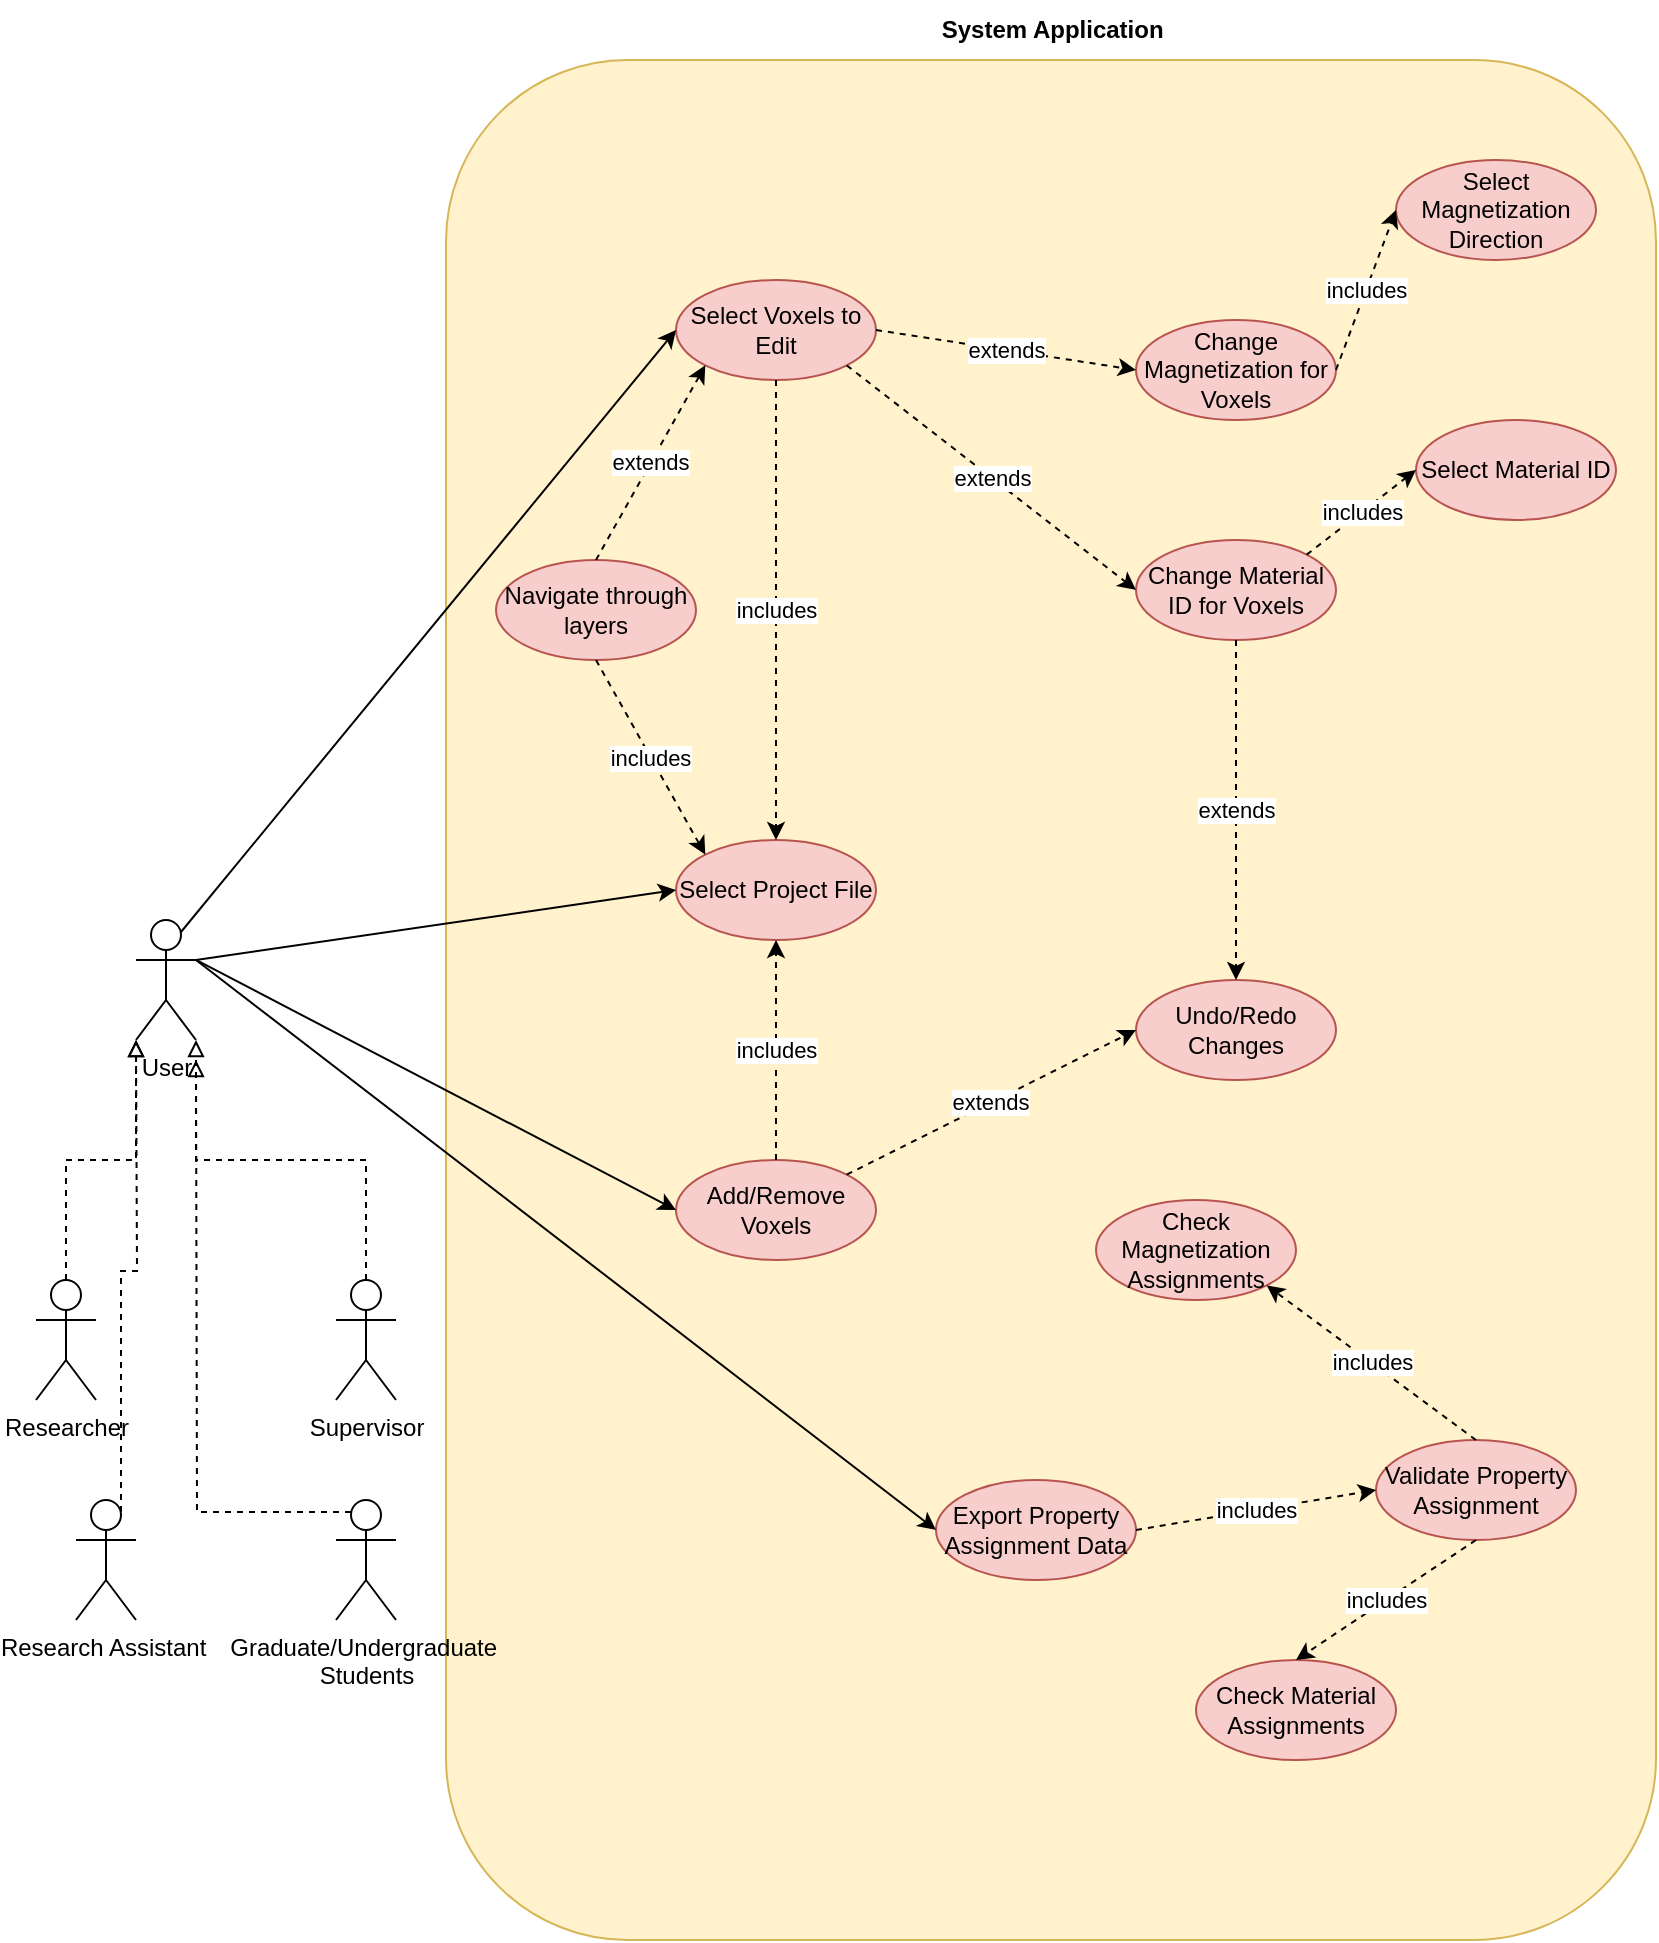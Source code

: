 <mxfile version="28.2.5">
  <diagram name="Page-1" id="q_wVknq4FCawdSFccCfa">
    <mxGraphModel dx="976" dy="672" grid="1" gridSize="10" guides="1" tooltips="1" connect="1" arrows="1" fold="1" page="1" pageScale="1" pageWidth="850" pageHeight="1100" background="#FFFFFF" math="0" shadow="0">
      <root>
        <mxCell id="0" />
        <mxCell id="1" parent="0" />
        <mxCell id="ga9MKrRhZ99mPaaQuCAq-2" value="" style="rounded=1;whiteSpace=wrap;html=1;fillColor=#fff2cc;strokeColor=#d6b656;perimeterSpacing=5;" parent="1" vertex="1">
          <mxGeometry x="225" y="100" width="605" height="940" as="geometry" />
        </mxCell>
        <mxCell id="ga9MKrRhZ99mPaaQuCAq-1" value="User" style="shape=umlActor;verticalLabelPosition=bottom;verticalAlign=top;html=1;outlineConnect=0;" parent="1" vertex="1">
          <mxGeometry x="70" y="530" width="30" height="60" as="geometry" />
        </mxCell>
        <mxCell id="ga9MKrRhZ99mPaaQuCAq-36" value="System Application&amp;nbsp;" style="text;html=1;strokeColor=none;fillColor=none;align=center;verticalAlign=middle;whiteSpace=wrap;rounded=0;fontStyle=1" parent="1" vertex="1">
          <mxGeometry x="470" y="70" width="120" height="30" as="geometry" />
        </mxCell>
        <mxCell id="ckfpHZFFOVGOAOOj1XJp-4" value="Supervisor" style="shape=umlActor;verticalLabelPosition=bottom;verticalAlign=top;html=1;outlineConnect=0;" parent="1" vertex="1">
          <mxGeometry x="170" y="710" width="30" height="60" as="geometry" />
        </mxCell>
        <mxCell id="ckfpHZFFOVGOAOOj1XJp-8" style="edgeStyle=orthogonalEdgeStyle;rounded=0;orthogonalLoop=1;jettySize=auto;html=1;exitX=0.5;exitY=0;exitDx=0;exitDy=0;exitPerimeter=0;dashed=1;endArrow=block;endFill=0;entryX=0;entryY=1;entryDx=0;entryDy=0;entryPerimeter=0;" parent="1" source="ckfpHZFFOVGOAOOj1XJp-5" target="ga9MKrRhZ99mPaaQuCAq-1" edge="1">
          <mxGeometry relative="1" as="geometry" />
        </mxCell>
        <mxCell id="ckfpHZFFOVGOAOOj1XJp-5" value="Researcher" style="shape=umlActor;verticalLabelPosition=bottom;verticalAlign=top;html=1;outlineConnect=0;" parent="1" vertex="1">
          <mxGeometry x="20" y="710" width="30" height="60" as="geometry" />
        </mxCell>
        <mxCell id="ckfpHZFFOVGOAOOj1XJp-7" value="Select Voxels to Edit" style="ellipse;whiteSpace=wrap;html=1;fillColor=#f8cecc;strokeColor=#b85450;" parent="1" vertex="1">
          <mxGeometry x="340" y="210" width="100" height="50" as="geometry" />
        </mxCell>
        <mxCell id="ckfpHZFFOVGOAOOj1XJp-9" style="edgeStyle=orthogonalEdgeStyle;rounded=0;orthogonalLoop=1;jettySize=auto;html=1;exitX=0.5;exitY=0;exitDx=0;exitDy=0;exitPerimeter=0;dashed=1;endArrow=block;endFill=0;entryX=1;entryY=1;entryDx=0;entryDy=0;entryPerimeter=0;" parent="1" source="ckfpHZFFOVGOAOOj1XJp-4" target="ga9MKrRhZ99mPaaQuCAq-1" edge="1">
          <mxGeometry relative="1" as="geometry">
            <mxPoint x="150" y="786" as="sourcePoint" />
            <mxPoint x="187" y="640" as="targetPoint" />
          </mxGeometry>
        </mxCell>
        <mxCell id="ckfpHZFFOVGOAOOj1XJp-18" value="Change Magnetization for Voxels" style="ellipse;whiteSpace=wrap;html=1;fillColor=#f8cecc;strokeColor=#b85450;" parent="1" vertex="1">
          <mxGeometry x="570" y="230" width="100" height="50" as="geometry" />
        </mxCell>
        <mxCell id="ckfpHZFFOVGOAOOj1XJp-19" value="Change Material ID for Voxels" style="ellipse;whiteSpace=wrap;html=1;fillColor=#f8cecc;strokeColor=#b85450;" parent="1" vertex="1">
          <mxGeometry x="570" y="340" width="100" height="50" as="geometry" />
        </mxCell>
        <mxCell id="ckfpHZFFOVGOAOOj1XJp-20" value="Undo/Redo Changes" style="ellipse;whiteSpace=wrap;html=1;fillColor=#f8cecc;strokeColor=#b85450;" parent="1" vertex="1">
          <mxGeometry x="570" y="560" width="100" height="50" as="geometry" />
        </mxCell>
        <mxCell id="ckfpHZFFOVGOAOOj1XJp-23" value="Add/Remove Voxels" style="ellipse;whiteSpace=wrap;html=1;fillColor=#f8cecc;strokeColor=#b85450;" parent="1" vertex="1">
          <mxGeometry x="340" y="650" width="100" height="50" as="geometry" />
        </mxCell>
        <mxCell id="ckfpHZFFOVGOAOOj1XJp-24" value="Export Property Assignment Data" style="ellipse;whiteSpace=wrap;html=1;fillColor=#f8cecc;strokeColor=#b85450;" parent="1" vertex="1">
          <mxGeometry x="470" y="810" width="100" height="50" as="geometry" />
        </mxCell>
        <mxCell id="ckfpHZFFOVGOAOOj1XJp-30" style="edgeStyle=none;rounded=0;orthogonalLoop=1;jettySize=auto;html=1;entryX=0;entryY=0.5;entryDx=0;entryDy=0;exitX=0.75;exitY=0.1;exitDx=0;exitDy=0;exitPerimeter=0;" parent="1" source="ga9MKrRhZ99mPaaQuCAq-1" target="ckfpHZFFOVGOAOOj1XJp-7" edge="1">
          <mxGeometry relative="1" as="geometry">
            <mxPoint x="120" y="420" as="sourcePoint" />
            <mxPoint x="365" y="510" as="targetPoint" />
          </mxGeometry>
        </mxCell>
        <mxCell id="ckfpHZFFOVGOAOOj1XJp-32" style="edgeStyle=none;rounded=0;orthogonalLoop=1;jettySize=auto;html=1;entryX=0;entryY=0.5;entryDx=0;entryDy=0;exitX=1;exitY=0.333;exitDx=0;exitDy=0;exitPerimeter=0;" parent="1" source="ga9MKrRhZ99mPaaQuCAq-1" target="ckfpHZFFOVGOAOOj1XJp-24" edge="1">
          <mxGeometry relative="1" as="geometry">
            <mxPoint x="120" y="420" as="sourcePoint" />
            <mxPoint x="295" y="430" as="targetPoint" />
          </mxGeometry>
        </mxCell>
        <mxCell id="ckfpHZFFOVGOAOOj1XJp-33" style="edgeStyle=none;rounded=0;orthogonalLoop=1;jettySize=auto;html=1;entryX=0;entryY=0.5;entryDx=0;entryDy=0;exitX=1;exitY=0.333;exitDx=0;exitDy=0;exitPerimeter=0;" parent="1" source="ga9MKrRhZ99mPaaQuCAq-1" target="ckfpHZFFOVGOAOOj1XJp-23" edge="1">
          <mxGeometry relative="1" as="geometry">
            <mxPoint x="120" y="420" as="sourcePoint" />
            <mxPoint x="575" y="690" as="targetPoint" />
          </mxGeometry>
        </mxCell>
        <mxCell id="ckfpHZFFOVGOAOOj1XJp-38" value="Select Project File" style="ellipse;whiteSpace=wrap;html=1;fillColor=#f8cecc;strokeColor=#b85450;" parent="1" vertex="1">
          <mxGeometry x="340" y="490" width="100" height="50" as="geometry" />
        </mxCell>
        <mxCell id="ckfpHZFFOVGOAOOj1XJp-39" value="Navigate through layers" style="ellipse;whiteSpace=wrap;html=1;fillColor=#f8cecc;strokeColor=#b85450;" parent="1" vertex="1">
          <mxGeometry x="250" y="350" width="100" height="50" as="geometry" />
        </mxCell>
        <mxCell id="ckfpHZFFOVGOAOOj1XJp-40" value="includes" style="endArrow=classic;html=1;rounded=0;entryX=0.5;entryY=0;entryDx=0;entryDy=0;exitX=0.5;exitY=1;exitDx=0;exitDy=0;dashed=1;" parent="1" source="ckfpHZFFOVGOAOOj1XJp-7" target="ckfpHZFFOVGOAOOj1XJp-38" edge="1">
          <mxGeometry width="50" height="50" relative="1" as="geometry">
            <mxPoint x="490" y="740" as="sourcePoint" />
            <mxPoint x="495" y="640" as="targetPoint" />
          </mxGeometry>
        </mxCell>
        <mxCell id="ckfpHZFFOVGOAOOj1XJp-42" style="edgeStyle=none;rounded=0;orthogonalLoop=1;jettySize=auto;html=1;entryX=0;entryY=0.5;entryDx=0;entryDy=0;exitX=1;exitY=0.333;exitDx=0;exitDy=0;exitPerimeter=0;" parent="1" source="ga9MKrRhZ99mPaaQuCAq-1" target="ckfpHZFFOVGOAOOj1XJp-38" edge="1">
          <mxGeometry relative="1" as="geometry">
            <mxPoint x="120" y="420" as="sourcePoint" />
            <mxPoint x="360" y="430" as="targetPoint" />
          </mxGeometry>
        </mxCell>
        <mxCell id="ckfpHZFFOVGOAOOj1XJp-44" value="includes" style="endArrow=classic;html=1;rounded=0;entryX=0;entryY=0;entryDx=0;entryDy=0;dashed=1;exitX=0.5;exitY=1;exitDx=0;exitDy=0;" parent="1" source="ckfpHZFFOVGOAOOj1XJp-39" target="ckfpHZFFOVGOAOOj1XJp-38" edge="1">
          <mxGeometry width="50" height="50" relative="1" as="geometry">
            <mxPoint x="580" y="520" as="sourcePoint" />
            <mxPoint x="580" y="750" as="targetPoint" />
          </mxGeometry>
        </mxCell>
        <mxCell id="ckfpHZFFOVGOAOOj1XJp-45" value="extends" style="endArrow=classic;html=1;rounded=0;entryX=0;entryY=1;entryDx=0;entryDy=0;dashed=1;exitX=0.5;exitY=0;exitDx=0;exitDy=0;" parent="1" source="ckfpHZFFOVGOAOOj1XJp-39" target="ckfpHZFFOVGOAOOj1XJp-7" edge="1">
          <mxGeometry width="50" height="50" relative="1" as="geometry">
            <mxPoint x="590" y="490" as="sourcePoint" />
            <mxPoint x="590" y="720" as="targetPoint" />
          </mxGeometry>
        </mxCell>
        <mxCell id="ckfpHZFFOVGOAOOj1XJp-46" value="includes" style="endArrow=classic;html=1;rounded=0;entryX=0.5;entryY=1;entryDx=0;entryDy=0;exitX=0.5;exitY=0;exitDx=0;exitDy=0;dashed=1;" parent="1" source="ckfpHZFFOVGOAOOj1XJp-23" target="ckfpHZFFOVGOAOOj1XJp-38" edge="1">
          <mxGeometry width="50" height="50" relative="1" as="geometry">
            <mxPoint x="390" y="660" as="sourcePoint" />
            <mxPoint x="390" y="890" as="targetPoint" />
          </mxGeometry>
        </mxCell>
        <mxCell id="ckfpHZFFOVGOAOOj1XJp-48" value="extends" style="endArrow=classic;html=1;rounded=0;entryX=0;entryY=0.5;entryDx=0;entryDy=0;exitX=1;exitY=0;exitDx=0;exitDy=0;dashed=1;" parent="1" source="ckfpHZFFOVGOAOOj1XJp-23" target="ckfpHZFFOVGOAOOj1XJp-20" edge="1">
          <mxGeometry x="-0.002" width="50" height="50" relative="1" as="geometry">
            <mxPoint x="720" y="620" as="sourcePoint" />
            <mxPoint x="720" y="850" as="targetPoint" />
            <mxPoint as="offset" />
          </mxGeometry>
        </mxCell>
        <mxCell id="ckfpHZFFOVGOAOOj1XJp-52" value="extends" style="endArrow=classic;html=1;rounded=0;entryX=0.5;entryY=0;entryDx=0;entryDy=0;exitX=0.5;exitY=1;exitDx=0;exitDy=0;dashed=1;" parent="1" source="ckfpHZFFOVGOAOOj1XJp-19" target="ckfpHZFFOVGOAOOj1XJp-20" edge="1">
          <mxGeometry width="50" height="50" relative="1" as="geometry">
            <mxPoint x="680" y="410" as="sourcePoint" />
            <mxPoint x="680" y="640" as="targetPoint" />
          </mxGeometry>
        </mxCell>
        <mxCell id="ckfpHZFFOVGOAOOj1XJp-53" value="extends" style="endArrow=classic;html=1;rounded=0;entryX=0;entryY=0.5;entryDx=0;entryDy=0;exitX=1;exitY=0.5;exitDx=0;exitDy=0;dashed=1;" parent="1" source="ckfpHZFFOVGOAOOj1XJp-7" target="ckfpHZFFOVGOAOOj1XJp-18" edge="1">
          <mxGeometry width="50" height="50" relative="1" as="geometry">
            <mxPoint x="800" y="390" as="sourcePoint" />
            <mxPoint x="800" y="560" as="targetPoint" />
          </mxGeometry>
        </mxCell>
        <mxCell id="ckfpHZFFOVGOAOOj1XJp-54" value="extends" style="endArrow=classic;html=1;rounded=0;entryX=0;entryY=0.5;entryDx=0;entryDy=0;exitX=1;exitY=1;exitDx=0;exitDy=0;dashed=1;" parent="1" source="ckfpHZFFOVGOAOOj1XJp-7" target="ckfpHZFFOVGOAOOj1XJp-19" edge="1">
          <mxGeometry width="50" height="50" relative="1" as="geometry">
            <mxPoint x="760" y="350" as="sourcePoint" />
            <mxPoint x="760" y="520" as="targetPoint" />
          </mxGeometry>
        </mxCell>
        <mxCell id="ckfpHZFFOVGOAOOj1XJp-58" value="Validate Property Assignment" style="ellipse;whiteSpace=wrap;html=1;fillColor=#f8cecc;strokeColor=#b85450;" parent="1" vertex="1">
          <mxGeometry x="690" y="790" width="100" height="50" as="geometry" />
        </mxCell>
        <mxCell id="ckfpHZFFOVGOAOOj1XJp-59" value="includes" style="endArrow=classic;html=1;rounded=0;entryX=0;entryY=0.5;entryDx=0;entryDy=0;exitX=1;exitY=0.5;exitDx=0;exitDy=0;dashed=1;" parent="1" source="ckfpHZFFOVGOAOOj1XJp-24" target="ckfpHZFFOVGOAOOj1XJp-58" edge="1">
          <mxGeometry x="-0.002" width="50" height="50" relative="1" as="geometry">
            <mxPoint x="460" y="862" as="sourcePoint" />
            <mxPoint x="605" y="790" as="targetPoint" />
            <mxPoint as="offset" />
          </mxGeometry>
        </mxCell>
        <mxCell id="ckfpHZFFOVGOAOOj1XJp-61" value="Select Magnetization Direction" style="ellipse;whiteSpace=wrap;html=1;fillColor=#f8cecc;strokeColor=#b85450;" parent="1" vertex="1">
          <mxGeometry x="700" y="150" width="100" height="50" as="geometry" />
        </mxCell>
        <mxCell id="ckfpHZFFOVGOAOOj1XJp-62" value="Select Material ID" style="ellipse;whiteSpace=wrap;html=1;fillColor=#f8cecc;strokeColor=#b85450;" parent="1" vertex="1">
          <mxGeometry x="710" y="280" width="100" height="50" as="geometry" />
        </mxCell>
        <mxCell id="ckfpHZFFOVGOAOOj1XJp-63" value="includes" style="endArrow=classic;html=1;rounded=0;entryX=0;entryY=0.5;entryDx=0;entryDy=0;exitX=1;exitY=0.5;exitDx=0;exitDy=0;dashed=1;" parent="1" source="ckfpHZFFOVGOAOOj1XJp-18" target="ckfpHZFFOVGOAOOj1XJp-61" edge="1">
          <mxGeometry x="-0.009" width="50" height="50" relative="1" as="geometry">
            <mxPoint x="730" y="330" as="sourcePoint" />
            <mxPoint x="875" y="442" as="targetPoint" />
            <mxPoint as="offset" />
          </mxGeometry>
        </mxCell>
        <mxCell id="ckfpHZFFOVGOAOOj1XJp-64" value="includes" style="endArrow=classic;html=1;rounded=0;entryX=0;entryY=0.5;entryDx=0;entryDy=0;exitX=1;exitY=0;exitDx=0;exitDy=0;dashed=1;" parent="1" source="ckfpHZFFOVGOAOOj1XJp-19" target="ckfpHZFFOVGOAOOj1XJp-62" edge="1">
          <mxGeometry width="50" height="50" relative="1" as="geometry">
            <mxPoint x="810" y="410" as="sourcePoint" />
            <mxPoint x="955" y="522" as="targetPoint" />
          </mxGeometry>
        </mxCell>
        <mxCell id="ckfpHZFFOVGOAOOj1XJp-65" value="Check Magnetization Assignments" style="ellipse;whiteSpace=wrap;html=1;fillColor=#f8cecc;strokeColor=#b85450;" parent="1" vertex="1">
          <mxGeometry x="550" y="670" width="100" height="50" as="geometry" />
        </mxCell>
        <mxCell id="ckfpHZFFOVGOAOOj1XJp-66" value="Check Material Assignments" style="ellipse;whiteSpace=wrap;html=1;fillColor=#f8cecc;strokeColor=#b85450;" parent="1" vertex="1">
          <mxGeometry x="600" y="900" width="100" height="50" as="geometry" />
        </mxCell>
        <mxCell id="ckfpHZFFOVGOAOOj1XJp-67" value="includes" style="endArrow=classic;html=1;rounded=0;entryX=0.5;entryY=0;entryDx=0;entryDy=0;exitX=0.5;exitY=1;exitDx=0;exitDy=0;dashed=1;" parent="1" source="ckfpHZFFOVGOAOOj1XJp-58" target="ckfpHZFFOVGOAOOj1XJp-66" edge="1">
          <mxGeometry x="-0.002" width="50" height="50" relative="1" as="geometry">
            <mxPoint x="820" y="900" as="sourcePoint" />
            <mxPoint x="940" y="880" as="targetPoint" />
            <mxPoint as="offset" />
          </mxGeometry>
        </mxCell>
        <mxCell id="ckfpHZFFOVGOAOOj1XJp-68" value="includes" style="endArrow=classic;html=1;rounded=0;entryX=1;entryY=1;entryDx=0;entryDy=0;exitX=0.5;exitY=0;exitDx=0;exitDy=0;dashed=1;" parent="1" source="ckfpHZFFOVGOAOOj1XJp-58" target="ckfpHZFFOVGOAOOj1XJp-65" edge="1">
          <mxGeometry x="-0.002" width="50" height="50" relative="1" as="geometry">
            <mxPoint x="800" y="720" as="sourcePoint" />
            <mxPoint x="920" y="700" as="targetPoint" />
            <mxPoint as="offset" />
          </mxGeometry>
        </mxCell>
        <mxCell id="ux2LRQmKy6pV6tzmg6zx-3" style="edgeStyle=orthogonalEdgeStyle;rounded=0;orthogonalLoop=1;jettySize=auto;html=1;exitX=0.75;exitY=0.1;exitDx=0;exitDy=0;exitPerimeter=0;dashed=1;endArrow=block;endFill=0;" edge="1" parent="1" source="ux2LRQmKy6pV6tzmg6zx-1">
          <mxGeometry relative="1" as="geometry">
            <mxPoint x="70" y="590" as="targetPoint" />
          </mxGeometry>
        </mxCell>
        <mxCell id="ux2LRQmKy6pV6tzmg6zx-1" value="Research Assistant&amp;nbsp;" style="shape=umlActor;verticalLabelPosition=bottom;verticalAlign=top;html=1;outlineConnect=0;" vertex="1" parent="1">
          <mxGeometry x="40" y="820" width="30" height="60" as="geometry" />
        </mxCell>
        <mxCell id="ux2LRQmKy6pV6tzmg6zx-7" style="edgeStyle=orthogonalEdgeStyle;rounded=0;orthogonalLoop=1;jettySize=auto;html=1;exitX=0.25;exitY=0.1;exitDx=0;exitDy=0;exitPerimeter=0;dashed=1;endArrow=block;endFill=0;" edge="1" parent="1" source="ux2LRQmKy6pV6tzmg6zx-2">
          <mxGeometry relative="1" as="geometry">
            <mxPoint x="100" y="600" as="targetPoint" />
          </mxGeometry>
        </mxCell>
        <mxCell id="ux2LRQmKy6pV6tzmg6zx-2" value="Graduate/Undergraduate&amp;nbsp;&lt;div&gt;Students&lt;/div&gt;" style="shape=umlActor;verticalLabelPosition=bottom;verticalAlign=top;html=1;outlineConnect=0;" vertex="1" parent="1">
          <mxGeometry x="170" y="820" width="30" height="60" as="geometry" />
        </mxCell>
      </root>
    </mxGraphModel>
  </diagram>
</mxfile>
